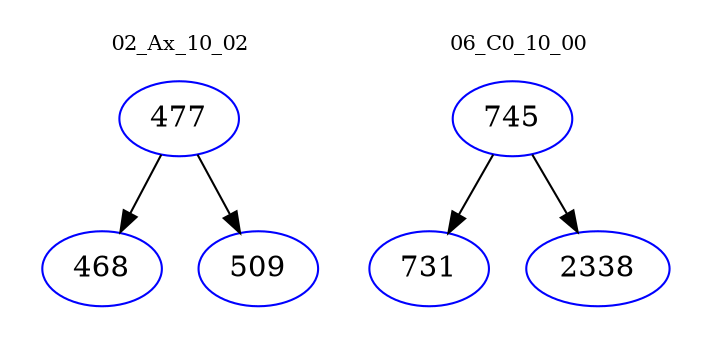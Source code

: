 digraph{
subgraph cluster_0 {
color = white
label = "02_Ax_10_02";
fontsize=10;
T0_477 [label="477", color="blue"]
T0_477 -> T0_468 [color="black"]
T0_468 [label="468", color="blue"]
T0_477 -> T0_509 [color="black"]
T0_509 [label="509", color="blue"]
}
subgraph cluster_1 {
color = white
label = "06_C0_10_00";
fontsize=10;
T1_745 [label="745", color="blue"]
T1_745 -> T1_731 [color="black"]
T1_731 [label="731", color="blue"]
T1_745 -> T1_2338 [color="black"]
T1_2338 [label="2338", color="blue"]
}
}
